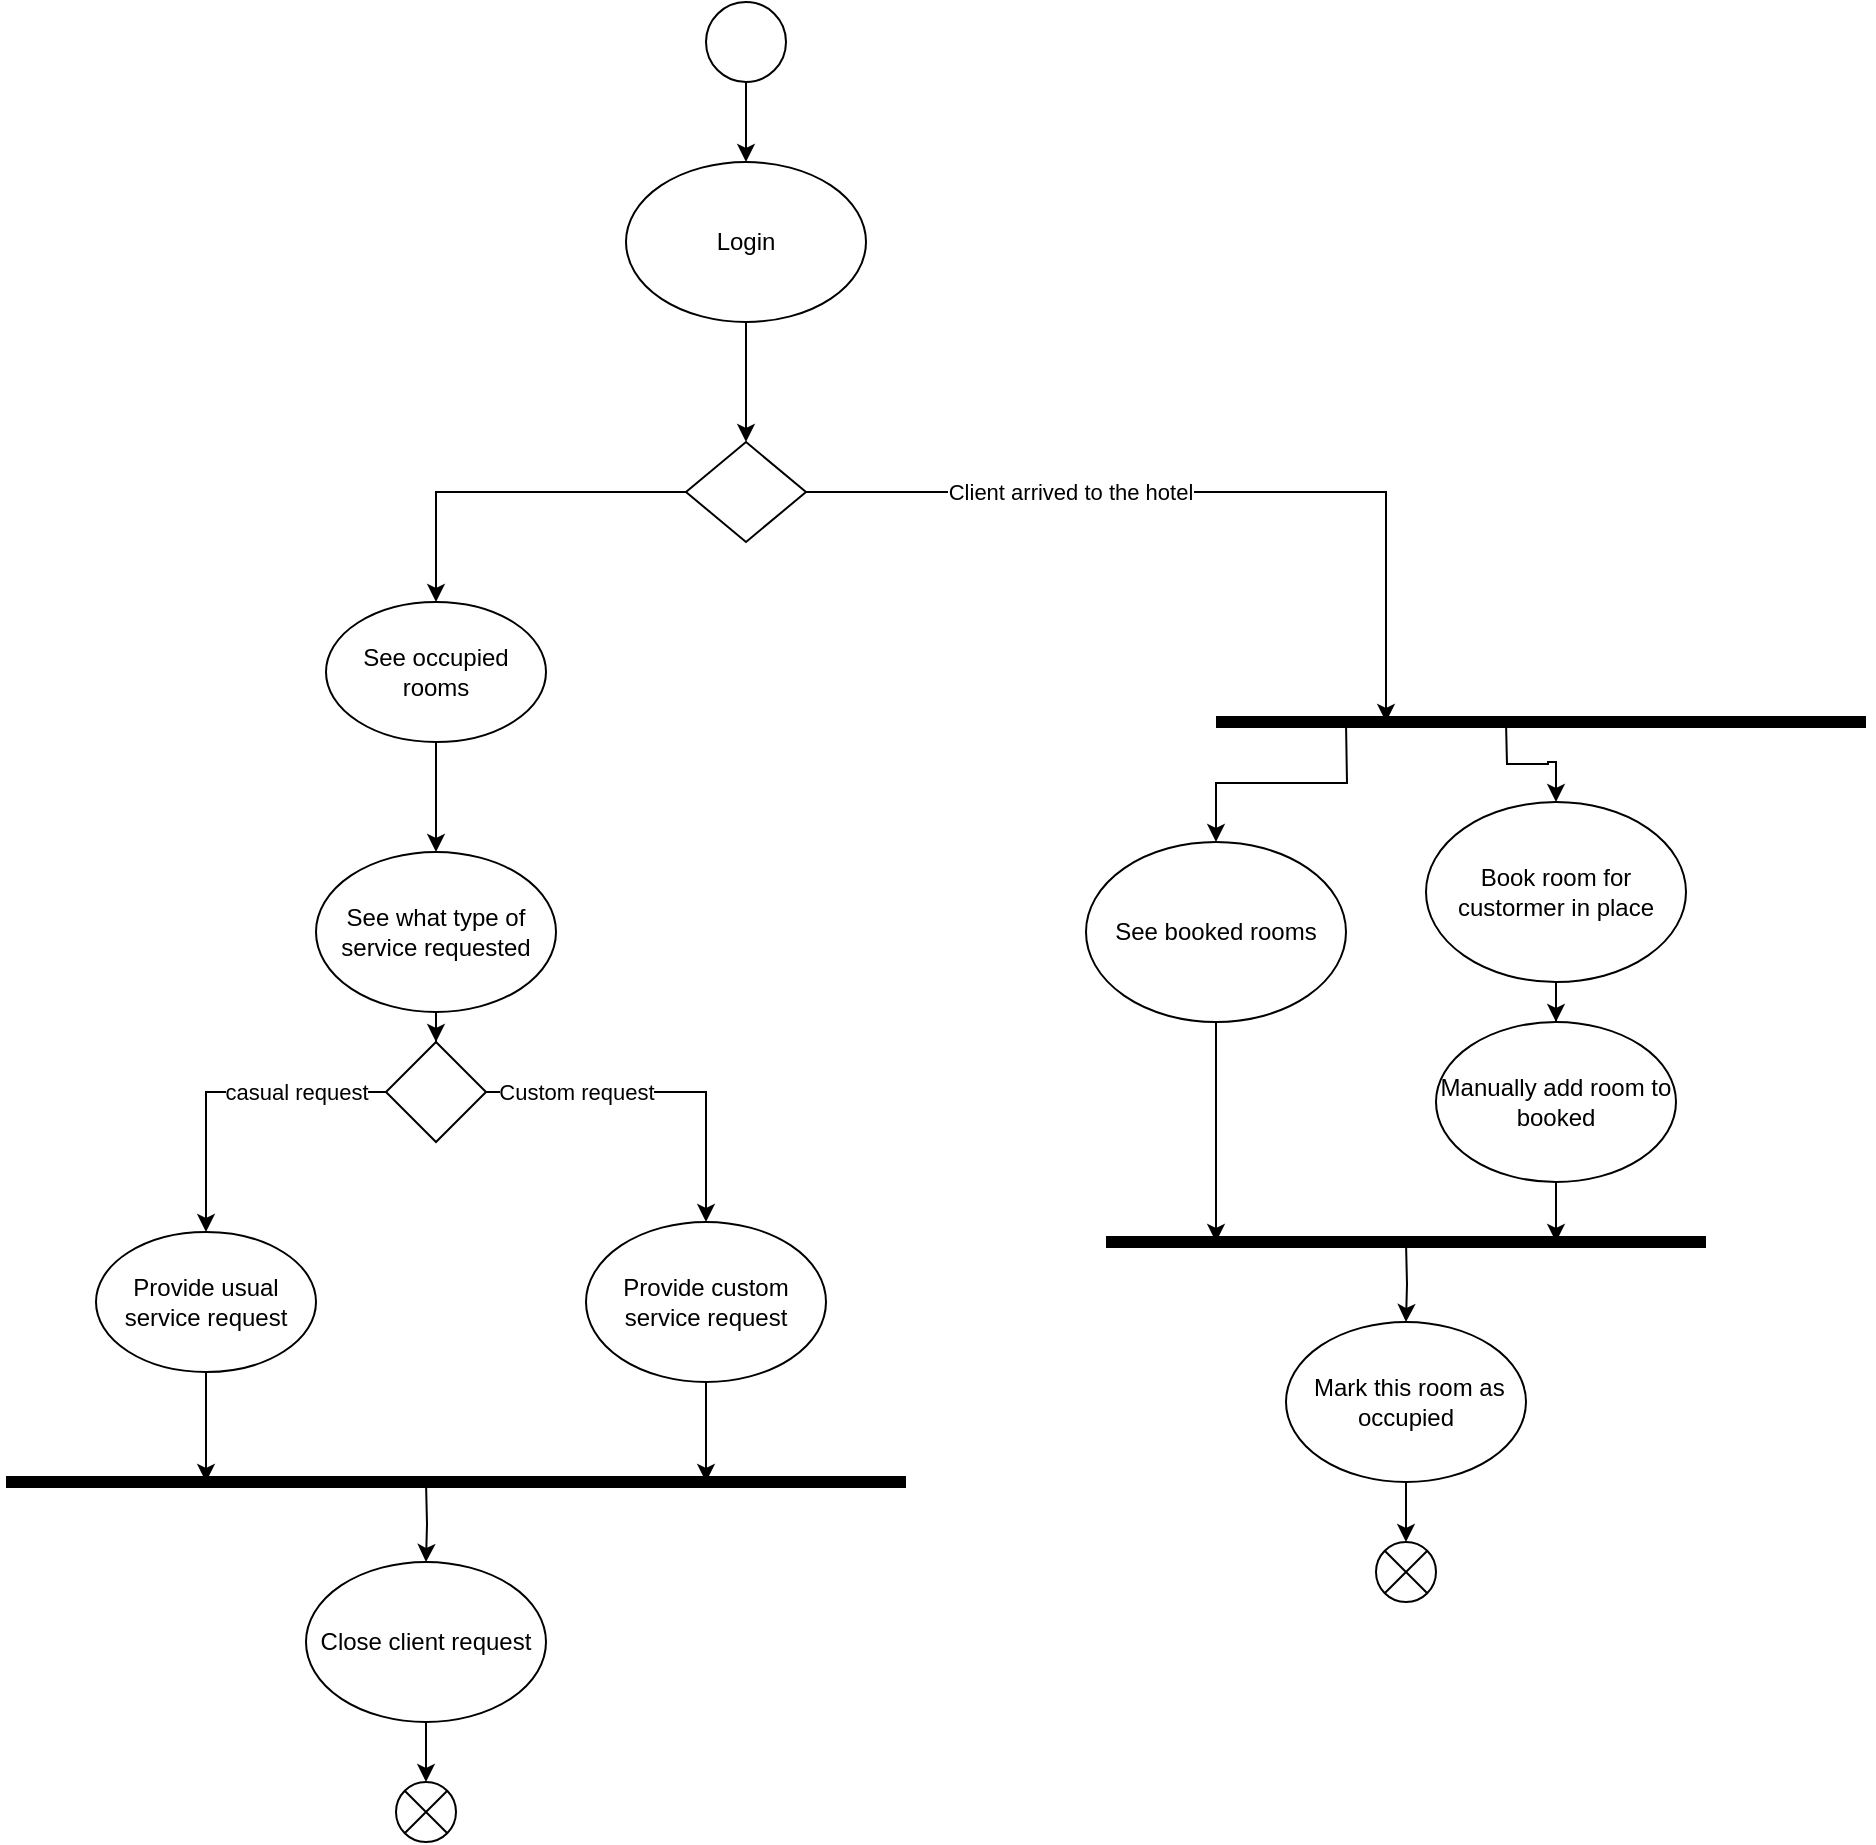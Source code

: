 <mxfile version="24.2.3" type="github">
  <diagram name="Page-1" id="R34ah0GYjHqbgr1Uf-WO">
    <mxGraphModel dx="909" dy="8024" grid="1" gridSize="10" guides="1" tooltips="1" connect="1" arrows="1" fold="1" page="1" pageScale="1" pageWidth="7500" pageHeight="7500" math="0" shadow="0">
      <root>
        <mxCell id="0" />
        <mxCell id="1" parent="0" />
        <mxCell id="hv3FI1OsKUXDJiyDUjFP-8" style="edgeStyle=orthogonalEdgeStyle;rounded=0;orthogonalLoop=1;jettySize=auto;html=1;entryX=0.5;entryY=0;entryDx=0;entryDy=0;" edge="1" parent="1" source="hv3FI1OsKUXDJiyDUjFP-3" target="hv3FI1OsKUXDJiyDUjFP-7">
          <mxGeometry relative="1" as="geometry" />
        </mxCell>
        <mxCell id="hv3FI1OsKUXDJiyDUjFP-3" value="" style="ellipse;" vertex="1" parent="1">
          <mxGeometry x="2180" y="-5900" width="40" height="40" as="geometry" />
        </mxCell>
        <mxCell id="hv3FI1OsKUXDJiyDUjFP-12" style="edgeStyle=orthogonalEdgeStyle;rounded=0;orthogonalLoop=1;jettySize=auto;html=1;" edge="1" parent="1" source="hv3FI1OsKUXDJiyDUjFP-7">
          <mxGeometry relative="1" as="geometry">
            <mxPoint x="2200" y="-5680" as="targetPoint" />
          </mxGeometry>
        </mxCell>
        <mxCell id="hv3FI1OsKUXDJiyDUjFP-7" value="&lt;div&gt;Login&lt;/div&gt;" style="ellipse;whiteSpace=wrap;html=1;" vertex="1" parent="1">
          <mxGeometry x="2140" y="-5820" width="120" height="80" as="geometry" />
        </mxCell>
        <mxCell id="hv3FI1OsKUXDJiyDUjFP-17" style="edgeStyle=orthogonalEdgeStyle;rounded=0;orthogonalLoop=1;jettySize=auto;html=1;" edge="1" parent="1" target="hv3FI1OsKUXDJiyDUjFP-9">
          <mxGeometry relative="1" as="geometry">
            <mxPoint x="2500" y="-5540" as="sourcePoint" />
          </mxGeometry>
        </mxCell>
        <mxCell id="hv3FI1OsKUXDJiyDUjFP-30" style="edgeStyle=orthogonalEdgeStyle;rounded=0;orthogonalLoop=1;jettySize=auto;html=1;" edge="1" parent="1" source="hv3FI1OsKUXDJiyDUjFP-9">
          <mxGeometry relative="1" as="geometry">
            <mxPoint x="2435" y="-5280" as="targetPoint" />
          </mxGeometry>
        </mxCell>
        <mxCell id="hv3FI1OsKUXDJiyDUjFP-9" value="&lt;br&gt;&lt;div&gt;See booked rooms&lt;/div&gt;&lt;div&gt;&lt;br&gt;&lt;/div&gt;" style="ellipse;whiteSpace=wrap;html=1;" vertex="1" parent="1">
          <mxGeometry x="2370" y="-5480" width="130" height="90" as="geometry" />
        </mxCell>
        <mxCell id="hv3FI1OsKUXDJiyDUjFP-11" value="" style="endArrow=none;html=1;rounded=0;strokeWidth=6;" edge="1" parent="1">
          <mxGeometry width="50" height="50" relative="1" as="geometry">
            <mxPoint x="2435" y="-5540" as="sourcePoint" />
            <mxPoint x="2760" y="-5540" as="targetPoint" />
          </mxGeometry>
        </mxCell>
        <mxCell id="hv3FI1OsKUXDJiyDUjFP-16" style="edgeStyle=orthogonalEdgeStyle;rounded=0;orthogonalLoop=1;jettySize=auto;html=1;" edge="1" parent="1" target="hv3FI1OsKUXDJiyDUjFP-13">
          <mxGeometry relative="1" as="geometry">
            <mxPoint x="2580" y="-5540" as="sourcePoint" />
          </mxGeometry>
        </mxCell>
        <mxCell id="hv3FI1OsKUXDJiyDUjFP-83" style="edgeStyle=orthogonalEdgeStyle;rounded=0;orthogonalLoop=1;jettySize=auto;html=1;" edge="1" parent="1" source="hv3FI1OsKUXDJiyDUjFP-13" target="hv3FI1OsKUXDJiyDUjFP-18">
          <mxGeometry relative="1" as="geometry" />
        </mxCell>
        <mxCell id="hv3FI1OsKUXDJiyDUjFP-13" value="Book room for custormer in place " style="ellipse;whiteSpace=wrap;html=1;" vertex="1" parent="1">
          <mxGeometry x="2540" y="-5500" width="130" height="90" as="geometry" />
        </mxCell>
        <mxCell id="hv3FI1OsKUXDJiyDUjFP-84" style="edgeStyle=orthogonalEdgeStyle;rounded=0;orthogonalLoop=1;jettySize=auto;html=1;" edge="1" parent="1" source="hv3FI1OsKUXDJiyDUjFP-18">
          <mxGeometry relative="1" as="geometry">
            <mxPoint x="2605" y="-5280" as="targetPoint" />
          </mxGeometry>
        </mxCell>
        <mxCell id="hv3FI1OsKUXDJiyDUjFP-18" value="Manually add room to booked " style="ellipse;whiteSpace=wrap;html=1;" vertex="1" parent="1">
          <mxGeometry x="2545" y="-5390" width="120" height="80" as="geometry" />
        </mxCell>
        <mxCell id="hv3FI1OsKUXDJiyDUjFP-85" style="edgeStyle=orthogonalEdgeStyle;rounded=0;orthogonalLoop=1;jettySize=auto;html=1;" edge="1" parent="1" target="hv3FI1OsKUXDJiyDUjFP-26">
          <mxGeometry relative="1" as="geometry">
            <mxPoint x="2530" y="-5280" as="sourcePoint" />
          </mxGeometry>
        </mxCell>
        <mxCell id="hv3FI1OsKUXDJiyDUjFP-88" style="edgeStyle=orthogonalEdgeStyle;rounded=0;orthogonalLoop=1;jettySize=auto;html=1;entryX=0.5;entryY=0;entryDx=0;entryDy=0;" edge="1" parent="1" source="hv3FI1OsKUXDJiyDUjFP-26" target="hv3FI1OsKUXDJiyDUjFP-87">
          <mxGeometry relative="1" as="geometry" />
        </mxCell>
        <mxCell id="hv3FI1OsKUXDJiyDUjFP-26" value="&amp;nbsp;Mark this room as occupied" style="ellipse;whiteSpace=wrap;html=1;" vertex="1" parent="1">
          <mxGeometry x="2470" y="-5240" width="120" height="80" as="geometry" />
        </mxCell>
        <mxCell id="hv3FI1OsKUXDJiyDUjFP-28" value="" style="endArrow=none;html=1;rounded=0;strokeWidth=6;" edge="1" parent="1">
          <mxGeometry width="50" height="50" relative="1" as="geometry">
            <mxPoint x="2380" y="-5280" as="sourcePoint" />
            <mxPoint x="2680" y="-5280" as="targetPoint" />
          </mxGeometry>
        </mxCell>
        <mxCell id="hv3FI1OsKUXDJiyDUjFP-38" value="Client arrived to the hotel" style="edgeStyle=orthogonalEdgeStyle;rounded=0;orthogonalLoop=1;jettySize=auto;html=1;" edge="1" parent="1" source="hv3FI1OsKUXDJiyDUjFP-37">
          <mxGeometry x="-0.349" relative="1" as="geometry">
            <mxPoint x="2520" y="-5540" as="targetPoint" />
            <Array as="points">
              <mxPoint x="2520" y="-5655" />
              <mxPoint x="2520" y="-5540" />
            </Array>
            <mxPoint as="offset" />
          </mxGeometry>
        </mxCell>
        <mxCell id="hv3FI1OsKUXDJiyDUjFP-40" style="edgeStyle=orthogonalEdgeStyle;rounded=0;orthogonalLoop=1;jettySize=auto;html=1;entryX=0.5;entryY=0;entryDx=0;entryDy=0;" edge="1" parent="1" source="hv3FI1OsKUXDJiyDUjFP-37" target="hv3FI1OsKUXDJiyDUjFP-39">
          <mxGeometry relative="1" as="geometry" />
        </mxCell>
        <mxCell id="hv3FI1OsKUXDJiyDUjFP-37" value="" style="rhombus;whiteSpace=wrap;html=1;" vertex="1" parent="1">
          <mxGeometry x="2170" y="-5680" width="60" height="50" as="geometry" />
        </mxCell>
        <mxCell id="hv3FI1OsKUXDJiyDUjFP-43" style="edgeStyle=orthogonalEdgeStyle;rounded=0;orthogonalLoop=1;jettySize=auto;html=1;entryX=0.5;entryY=0;entryDx=0;entryDy=0;" edge="1" parent="1" source="hv3FI1OsKUXDJiyDUjFP-39" target="hv3FI1OsKUXDJiyDUjFP-41">
          <mxGeometry relative="1" as="geometry" />
        </mxCell>
        <mxCell id="hv3FI1OsKUXDJiyDUjFP-39" value="See occupied rooms" style="ellipse;whiteSpace=wrap;html=1;" vertex="1" parent="1">
          <mxGeometry x="1990" y="-5600" width="110" height="70" as="geometry" />
        </mxCell>
        <mxCell id="hv3FI1OsKUXDJiyDUjFP-69" style="edgeStyle=orthogonalEdgeStyle;rounded=0;orthogonalLoop=1;jettySize=auto;html=1;entryX=0.5;entryY=0;entryDx=0;entryDy=0;" edge="1" parent="1" source="hv3FI1OsKUXDJiyDUjFP-41" target="hv3FI1OsKUXDJiyDUjFP-68">
          <mxGeometry relative="1" as="geometry" />
        </mxCell>
        <mxCell id="hv3FI1OsKUXDJiyDUjFP-41" value="See what type of service requested" style="ellipse;whiteSpace=wrap;html=1;" vertex="1" parent="1">
          <mxGeometry x="1985" y="-5475" width="120" height="80" as="geometry" />
        </mxCell>
        <mxCell id="hv3FI1OsKUXDJiyDUjFP-78" style="edgeStyle=orthogonalEdgeStyle;rounded=0;orthogonalLoop=1;jettySize=auto;html=1;" edge="1" parent="1" source="hv3FI1OsKUXDJiyDUjFP-47">
          <mxGeometry relative="1" as="geometry">
            <mxPoint x="2180.0" y="-5160" as="targetPoint" />
          </mxGeometry>
        </mxCell>
        <mxCell id="hv3FI1OsKUXDJiyDUjFP-47" value="&lt;div&gt;Provide custom service request&lt;/div&gt;" style="ellipse;whiteSpace=wrap;html=1;" vertex="1" parent="1">
          <mxGeometry x="2120" y="-5290" width="120" height="80" as="geometry" />
        </mxCell>
        <mxCell id="hv3FI1OsKUXDJiyDUjFP-70" style="edgeStyle=orthogonalEdgeStyle;rounded=0;orthogonalLoop=1;jettySize=auto;html=1;entryX=0.5;entryY=0;entryDx=0;entryDy=0;" edge="1" parent="1" source="hv3FI1OsKUXDJiyDUjFP-68" target="hv3FI1OsKUXDJiyDUjFP-47">
          <mxGeometry relative="1" as="geometry" />
        </mxCell>
        <mxCell id="hv3FI1OsKUXDJiyDUjFP-71" value="Custom request" style="edgeLabel;html=1;align=center;verticalAlign=middle;resizable=0;points=[];" vertex="1" connectable="0" parent="hv3FI1OsKUXDJiyDUjFP-70">
          <mxGeometry x="-0.605" y="-4" relative="1" as="geometry">
            <mxPoint x="10" y="-4" as="offset" />
          </mxGeometry>
        </mxCell>
        <mxCell id="hv3FI1OsKUXDJiyDUjFP-74" style="edgeStyle=orthogonalEdgeStyle;rounded=0;orthogonalLoop=1;jettySize=auto;html=1;" edge="1" parent="1" source="hv3FI1OsKUXDJiyDUjFP-68" target="hv3FI1OsKUXDJiyDUjFP-72">
          <mxGeometry relative="1" as="geometry" />
        </mxCell>
        <mxCell id="hv3FI1OsKUXDJiyDUjFP-75" value="casual request" style="edgeLabel;html=1;align=center;verticalAlign=middle;resizable=0;points=[];" vertex="1" connectable="0" parent="hv3FI1OsKUXDJiyDUjFP-74">
          <mxGeometry x="-0.295" y="1" relative="1" as="geometry">
            <mxPoint x="11" y="-1" as="offset" />
          </mxGeometry>
        </mxCell>
        <mxCell id="hv3FI1OsKUXDJiyDUjFP-68" value="" style="rhombus;whiteSpace=wrap;html=1;" vertex="1" parent="1">
          <mxGeometry x="2020" y="-5380" width="50" height="50" as="geometry" />
        </mxCell>
        <mxCell id="hv3FI1OsKUXDJiyDUjFP-77" style="edgeStyle=orthogonalEdgeStyle;rounded=0;orthogonalLoop=1;jettySize=auto;html=1;" edge="1" parent="1" source="hv3FI1OsKUXDJiyDUjFP-72">
          <mxGeometry relative="1" as="geometry">
            <mxPoint x="1930" y="-5160" as="targetPoint" />
          </mxGeometry>
        </mxCell>
        <mxCell id="hv3FI1OsKUXDJiyDUjFP-72" value="&lt;div&gt;Provide usual service request&lt;/div&gt;" style="ellipse;whiteSpace=wrap;html=1;" vertex="1" parent="1">
          <mxGeometry x="1875" y="-5285" width="110" height="70" as="geometry" />
        </mxCell>
        <mxCell id="hv3FI1OsKUXDJiyDUjFP-76" value="" style="endArrow=none;html=1;rounded=0;strokeWidth=6;" edge="1" parent="1">
          <mxGeometry width="50" height="50" relative="1" as="geometry">
            <mxPoint x="1830" y="-5160" as="sourcePoint" />
            <mxPoint x="2280" y="-5160" as="targetPoint" />
          </mxGeometry>
        </mxCell>
        <mxCell id="hv3FI1OsKUXDJiyDUjFP-80" style="edgeStyle=orthogonalEdgeStyle;rounded=0;orthogonalLoop=1;jettySize=auto;html=1;" edge="1" parent="1" target="hv3FI1OsKUXDJiyDUjFP-79">
          <mxGeometry relative="1" as="geometry">
            <mxPoint x="2040" y="-5160" as="sourcePoint" />
          </mxGeometry>
        </mxCell>
        <mxCell id="hv3FI1OsKUXDJiyDUjFP-82" style="edgeStyle=orthogonalEdgeStyle;rounded=0;orthogonalLoop=1;jettySize=auto;html=1;entryX=0.5;entryY=0;entryDx=0;entryDy=0;" edge="1" parent="1" source="hv3FI1OsKUXDJiyDUjFP-79" target="hv3FI1OsKUXDJiyDUjFP-81">
          <mxGeometry relative="1" as="geometry" />
        </mxCell>
        <mxCell id="hv3FI1OsKUXDJiyDUjFP-79" value="Close client request" style="ellipse;whiteSpace=wrap;html=1;" vertex="1" parent="1">
          <mxGeometry x="1980" y="-5120" width="120" height="80" as="geometry" />
        </mxCell>
        <mxCell id="hv3FI1OsKUXDJiyDUjFP-81" value="" style="shape=sumEllipse;perimeter=ellipsePerimeter;html=1;backgroundOutline=1;" vertex="1" parent="1">
          <mxGeometry x="2025" y="-5010" width="30" height="30" as="geometry" />
        </mxCell>
        <mxCell id="hv3FI1OsKUXDJiyDUjFP-87" value="" style="shape=sumEllipse;perimeter=ellipsePerimeter;html=1;backgroundOutline=1;" vertex="1" parent="1">
          <mxGeometry x="2515" y="-5130" width="30" height="30" as="geometry" />
        </mxCell>
      </root>
    </mxGraphModel>
  </diagram>
</mxfile>
